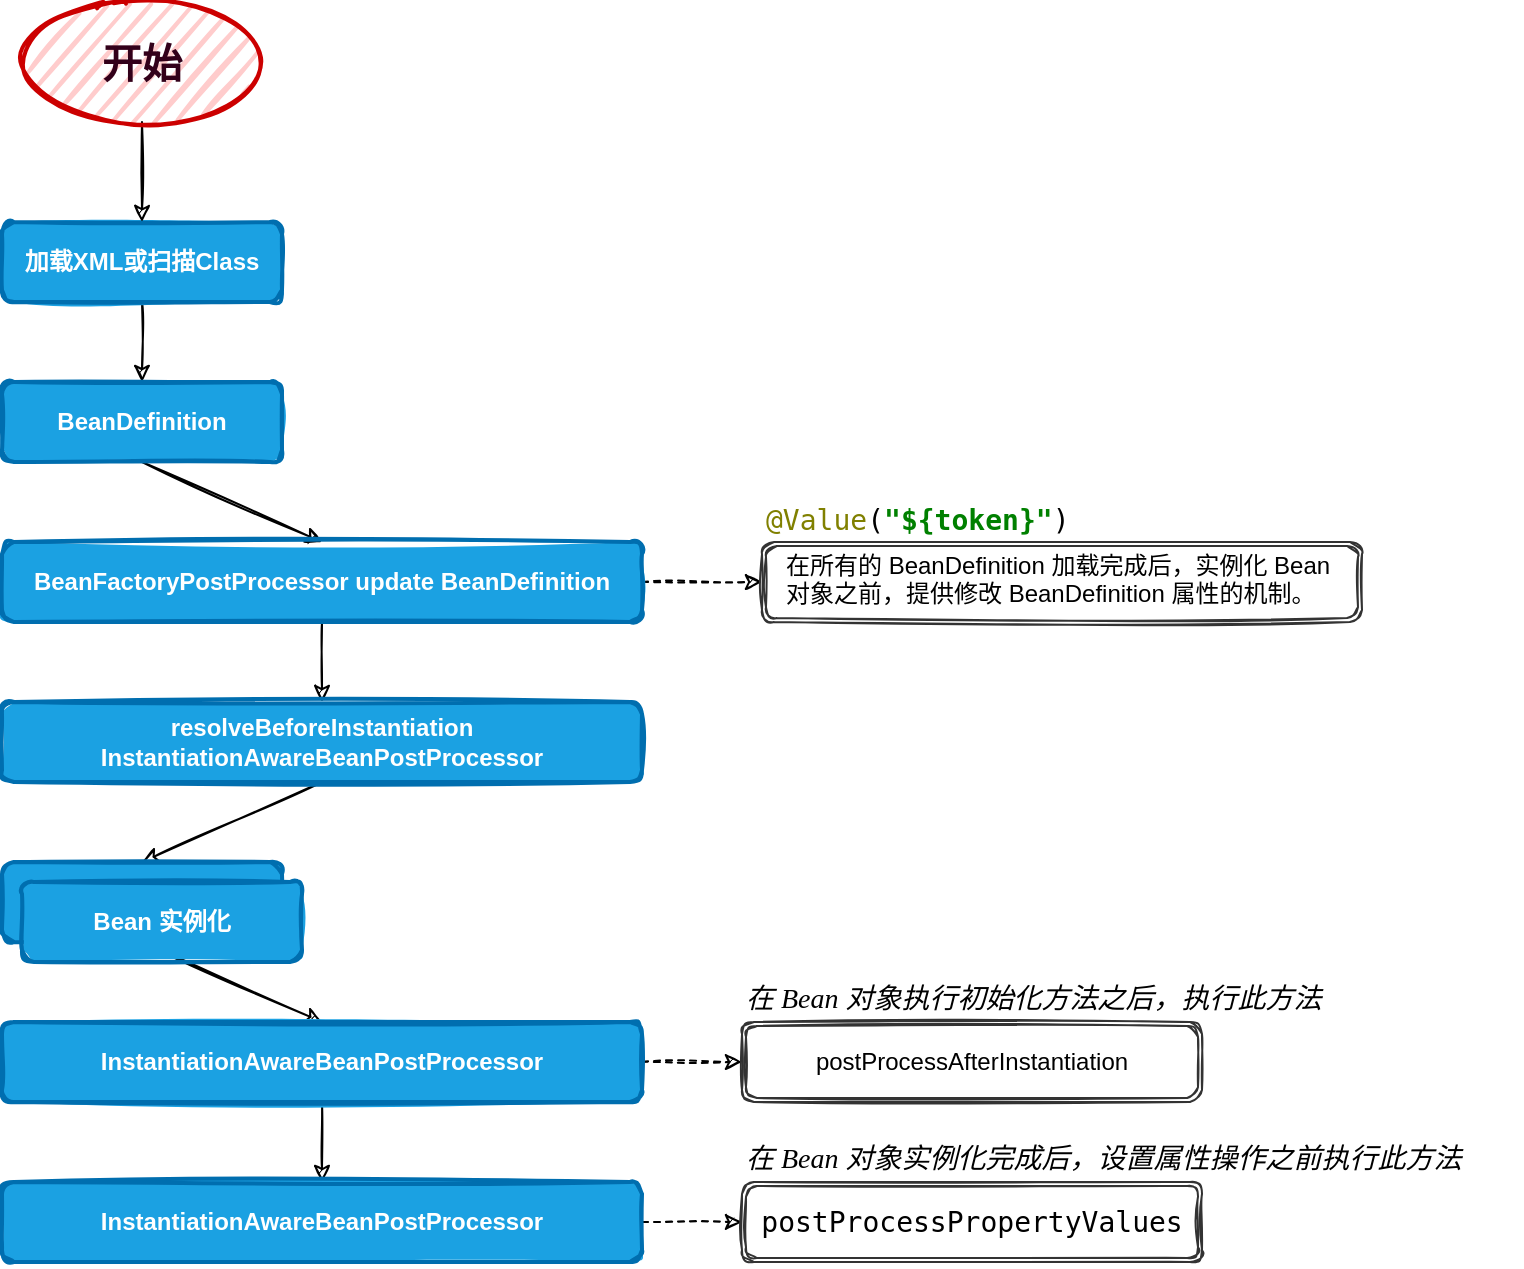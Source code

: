 <mxfile version="14.9.4" type="github">
  <diagram id="LKX4OvRe6VDWAZ0Fz87s" name="第 1 页">
    <mxGraphModel dx="1422" dy="762" grid="1" gridSize="10" guides="1" tooltips="1" connect="1" arrows="1" fold="1" page="1" pageScale="1" pageWidth="827" pageHeight="1169" math="0" shadow="0">
      <root>
        <mxCell id="0" />
        <mxCell id="1" parent="0" />
        <mxCell id="oo5crSJGMGlpb1dWaUvM-6" style="edgeStyle=orthogonalEdgeStyle;rounded=0;sketch=1;orthogonalLoop=1;jettySize=auto;html=1;exitX=0.5;exitY=1;exitDx=0;exitDy=0;entryX=0.5;entryY=0;entryDx=0;entryDy=0;" edge="1" parent="1" source="oo5crSJGMGlpb1dWaUvM-1" target="oo5crSJGMGlpb1dWaUvM-5">
          <mxGeometry relative="1" as="geometry" />
        </mxCell>
        <mxCell id="oo5crSJGMGlpb1dWaUvM-1" value="&lt;b&gt;加载XML或扫描Class&lt;/b&gt;" style="rounded=1;whiteSpace=wrap;html=1;strokeWidth=2;fillWeight=4;hachureGap=8;hachureAngle=45;fillColor=#1ba1e2;sketch=1;fontColor=#ffffff;fillStyle=solid;strokeColor=#006EAF;" vertex="1" parent="1">
          <mxGeometry x="40" y="200" width="140" height="40" as="geometry" />
        </mxCell>
        <mxCell id="oo5crSJGMGlpb1dWaUvM-4" style="edgeStyle=orthogonalEdgeStyle;rounded=0;orthogonalLoop=1;jettySize=auto;html=1;exitX=0.5;exitY=1;exitDx=0;exitDy=0;entryX=0.5;entryY=0;entryDx=0;entryDy=0;sketch=1;" edge="1" parent="1" source="oo5crSJGMGlpb1dWaUvM-2" target="oo5crSJGMGlpb1dWaUvM-1">
          <mxGeometry relative="1" as="geometry" />
        </mxCell>
        <mxCell id="oo5crSJGMGlpb1dWaUvM-2" value="&lt;b&gt;&lt;font style=&quot;font-size: 20px&quot; color=&quot;#33001a&quot;&gt;开始&lt;/font&gt;&lt;/b&gt;" style="ellipse;whiteSpace=wrap;html=1;strokeWidth=2;fillWeight=2;hachureGap=8;fillStyle=dots;sketch=1;shadow=0;strokeColor=#CC0000;fillColor=#FFCCCC;" vertex="1" parent="1">
          <mxGeometry x="50" y="90" width="120" height="60" as="geometry" />
        </mxCell>
        <mxCell id="oo5crSJGMGlpb1dWaUvM-9" style="rounded=0;sketch=1;orthogonalLoop=1;jettySize=auto;html=1;exitX=0.5;exitY=1;exitDx=0;exitDy=0;elbow=vertical;" edge="1" parent="1" source="oo5crSJGMGlpb1dWaUvM-5">
          <mxGeometry relative="1" as="geometry">
            <mxPoint x="200" y="360" as="targetPoint" />
          </mxGeometry>
        </mxCell>
        <mxCell id="oo5crSJGMGlpb1dWaUvM-5" value="&lt;b&gt;BeanDefinition&lt;/b&gt;" style="rounded=1;whiteSpace=wrap;html=1;strokeWidth=2;fillWeight=4;hachureGap=8;hachureAngle=45;fillColor=#1ba1e2;sketch=1;fontColor=#ffffff;fillStyle=solid;strokeColor=#006EAF;" vertex="1" parent="1">
          <mxGeometry x="40" y="280" width="140" height="40" as="geometry" />
        </mxCell>
        <mxCell id="oo5crSJGMGlpb1dWaUvM-13" style="edgeStyle=orthogonalEdgeStyle;rounded=0;sketch=1;orthogonalLoop=1;jettySize=auto;html=1;exitX=1;exitY=0.5;exitDx=0;exitDy=0;entryX=0;entryY=0.5;entryDx=0;entryDy=0;dashed=1;" edge="1" parent="1" source="oo5crSJGMGlpb1dWaUvM-7" target="oo5crSJGMGlpb1dWaUvM-12">
          <mxGeometry relative="1" as="geometry" />
        </mxCell>
        <mxCell id="oo5crSJGMGlpb1dWaUvM-17" style="edgeStyle=orthogonalEdgeStyle;rounded=0;sketch=1;orthogonalLoop=1;jettySize=auto;html=1;exitX=0.5;exitY=1;exitDx=0;exitDy=0;entryX=0.5;entryY=0;entryDx=0;entryDy=0;" edge="1" parent="1" source="oo5crSJGMGlpb1dWaUvM-7" target="oo5crSJGMGlpb1dWaUvM-15">
          <mxGeometry relative="1" as="geometry">
            <mxPoint x="200" y="430" as="targetPoint" />
          </mxGeometry>
        </mxCell>
        <mxCell id="oo5crSJGMGlpb1dWaUvM-7" value="&lt;b&gt;BeanFactoryPostProcessor update BeanDefinition&lt;/b&gt;" style="rounded=1;whiteSpace=wrap;html=1;strokeWidth=2;fillWeight=4;hachureGap=8;hachureAngle=45;fillColor=#1ba1e2;sketch=1;fontColor=#ffffff;fillStyle=solid;strokeColor=#006EAF;" vertex="1" parent="1">
          <mxGeometry x="40" y="360" width="320" height="40" as="geometry" />
        </mxCell>
        <mxCell id="oo5crSJGMGlpb1dWaUvM-10" value="在所有的 BeanDefinition 加载完成后，实例化 Bean 对象之前，提供修改 BeanDefinition 属性的机制。" style="text;whiteSpace=wrap;html=1;" vertex="1" parent="1">
          <mxGeometry x="430" y="358" width="280" height="50" as="geometry" />
        </mxCell>
        <mxCell id="oo5crSJGMGlpb1dWaUvM-11" value="&lt;pre style=&quot;color: rgb(0 , 0 , 0) ; font-size: 10.5pt&quot;&gt;&lt;span style=&quot;&quot;&gt;&lt;span style=&quot;color: rgb(128 , 128 , 0)&quot;&gt;@Value&lt;/span&gt;(&lt;span style=&quot;color: rgb(0 , 128 , 0) ; font-weight: bold&quot;&gt;&quot;${token}&quot;&lt;/span&gt;)&lt;/span&gt;&lt;/pre&gt;" style="text;whiteSpace=wrap;html=1;labelBackgroundColor=none;" vertex="1" parent="1">
          <mxGeometry x="420" y="320" width="160" height="30" as="geometry" />
        </mxCell>
        <mxCell id="oo5crSJGMGlpb1dWaUvM-12" value="" style="shape=ext;double=1;rounded=1;whiteSpace=wrap;html=1;shadow=0;labelBackgroundColor=none;sketch=1;fillColor=none;gradientDirection=south;strokeColor=#333333;" vertex="1" parent="1">
          <mxGeometry x="420" y="360" width="300" height="40" as="geometry" />
        </mxCell>
        <mxCell id="oo5crSJGMGlpb1dWaUvM-20" style="edgeStyle=none;rounded=0;sketch=1;orthogonalLoop=1;jettySize=auto;html=1;exitX=0.5;exitY=1;exitDx=0;exitDy=0;entryX=0.5;entryY=0;entryDx=0;entryDy=0;" edge="1" parent="1" source="oo5crSJGMGlpb1dWaUvM-15" target="oo5crSJGMGlpb1dWaUvM-19">
          <mxGeometry relative="1" as="geometry" />
        </mxCell>
        <mxCell id="oo5crSJGMGlpb1dWaUvM-15" value="&lt;b&gt;resolveBeforeInstantiation&lt;br&gt;InstantiationAwareBeanPostProcessor&lt;/b&gt;" style="rounded=1;whiteSpace=wrap;html=1;strokeWidth=2;fillWeight=4;hachureGap=8;hachureAngle=45;fillColor=#1ba1e2;sketch=1;fontColor=#ffffff;fillStyle=solid;strokeColor=#006EAF;" vertex="1" parent="1">
          <mxGeometry x="40" y="440" width="320" height="40" as="geometry" />
        </mxCell>
        <mxCell id="oo5crSJGMGlpb1dWaUvM-24" style="edgeStyle=none;rounded=0;sketch=1;orthogonalLoop=1;jettySize=auto;html=1;exitX=0.5;exitY=1;exitDx=0;exitDy=0;entryX=0.5;entryY=0;entryDx=0;entryDy=0;" edge="1" parent="1" source="oo5crSJGMGlpb1dWaUvM-19" target="oo5crSJGMGlpb1dWaUvM-21">
          <mxGeometry relative="1" as="geometry" />
        </mxCell>
        <mxCell id="oo5crSJGMGlpb1dWaUvM-19" value="&lt;b&gt;Bean 实例化&lt;/b&gt;" style="rounded=1;whiteSpace=wrap;html=1;strokeWidth=2;fillWeight=4;hachureGap=8;hachureAngle=45;fillColor=#1ba1e2;sketch=1;fontColor=#ffffff;fillStyle=solid;strokeColor=#006EAF;" vertex="1" parent="1">
          <mxGeometry x="40" y="520" width="140" height="40" as="geometry" />
        </mxCell>
        <mxCell id="oo5crSJGMGlpb1dWaUvM-23" style="edgeStyle=none;rounded=0;sketch=1;orthogonalLoop=1;jettySize=auto;html=1;exitX=1;exitY=0.5;exitDx=0;exitDy=0;entryX=0;entryY=0.5;entryDx=0;entryDy=0;dashed=1;" edge="1" parent="1" source="oo5crSJGMGlpb1dWaUvM-21" target="oo5crSJGMGlpb1dWaUvM-22">
          <mxGeometry relative="1" as="geometry" />
        </mxCell>
        <mxCell id="oo5crSJGMGlpb1dWaUvM-27" style="edgeStyle=none;rounded=0;sketch=1;orthogonalLoop=1;jettySize=auto;html=1;exitX=0.5;exitY=1;exitDx=0;exitDy=0;entryX=0.5;entryY=0;entryDx=0;entryDy=0;fontColor=#000000;" edge="1" parent="1" source="oo5crSJGMGlpb1dWaUvM-21" target="oo5crSJGMGlpb1dWaUvM-26">
          <mxGeometry relative="1" as="geometry" />
        </mxCell>
        <mxCell id="oo5crSJGMGlpb1dWaUvM-21" value="&lt;b&gt;InstantiationAwareBeanPostProcessor&lt;/b&gt;" style="rounded=1;whiteSpace=wrap;html=1;strokeWidth=2;fillWeight=4;hachureGap=8;hachureAngle=45;fillColor=#1ba1e2;sketch=1;fontColor=#ffffff;fillStyle=solid;strokeColor=#006EAF;" vertex="1" parent="1">
          <mxGeometry x="40" y="600" width="320" height="40" as="geometry" />
        </mxCell>
        <mxCell id="oo5crSJGMGlpb1dWaUvM-22" value="postProcessAfterInstantiation" style="shape=ext;double=1;rounded=1;whiteSpace=wrap;html=1;shadow=0;labelBackgroundColor=none;sketch=1;fillColor=none;gradientDirection=south;strokeColor=#333333;" vertex="1" parent="1">
          <mxGeometry x="410" y="600" width="230" height="40" as="geometry" />
        </mxCell>
        <mxCell id="oo5crSJGMGlpb1dWaUvM-25" value="&lt;pre style=&quot;font-family: 宋体; font-size: 10.5pt;&quot;&gt;&lt;span style=&quot;font-style: italic;&quot;&gt;在 Bean 对象执行初始化方法之后，执行此方法&lt;/span&gt;&lt;/pre&gt;" style="text;whiteSpace=wrap;html=1;labelBackgroundColor=none;fontStyle=0;" vertex="1" parent="1">
          <mxGeometry x="410" y="560" width="320" height="35" as="geometry" />
        </mxCell>
        <mxCell id="oo5crSJGMGlpb1dWaUvM-29" style="edgeStyle=none;rounded=0;sketch=1;orthogonalLoop=1;jettySize=auto;html=1;exitX=1;exitY=0.5;exitDx=0;exitDy=0;entryX=0;entryY=0.5;entryDx=0;entryDy=0;fontColor=#000000;dashed=1;" edge="1" parent="1" source="oo5crSJGMGlpb1dWaUvM-26" target="oo5crSJGMGlpb1dWaUvM-28">
          <mxGeometry relative="1" as="geometry" />
        </mxCell>
        <mxCell id="oo5crSJGMGlpb1dWaUvM-26" value="&lt;b&gt;InstantiationAwareBeanPostProcessor&lt;/b&gt;" style="rounded=1;whiteSpace=wrap;html=1;strokeWidth=2;fillWeight=4;hachureGap=8;hachureAngle=45;fillColor=#1ba1e2;sketch=1;fontColor=#ffffff;fillStyle=solid;strokeColor=#006EAF;" vertex="1" parent="1">
          <mxGeometry x="40" y="680" width="320" height="40" as="geometry" />
        </mxCell>
        <mxCell id="oo5crSJGMGlpb1dWaUvM-28" value="&lt;pre style=&quot;background-color: rgb(255 , 255 , 255) ; font-size: 10.5pt&quot;&gt;postProcessPropertyValues&lt;/pre&gt;" style="shape=ext;double=1;rounded=1;whiteSpace=wrap;html=1;shadow=0;labelBackgroundColor=none;sketch=1;fillColor=none;gradientDirection=south;strokeColor=#333333;" vertex="1" parent="1">
          <mxGeometry x="410" y="680" width="230" height="40" as="geometry" />
        </mxCell>
        <mxCell id="oo5crSJGMGlpb1dWaUvM-30" value="&lt;pre style=&quot;font-family: 宋体; font-size: 10.5pt;&quot;&gt;&lt;span style=&quot;font-style: italic;&quot;&gt;在 Bean 对象实例化完成后，设置属性操作之前执行此方法&lt;/span&gt;&lt;/pre&gt;" style="text;whiteSpace=wrap;html=1;labelBackgroundColor=none;" vertex="1" parent="1">
          <mxGeometry x="410" y="640" width="390" height="40" as="geometry" />
        </mxCell>
        <mxCell id="oo5crSJGMGlpb1dWaUvM-32" value="&lt;b&gt;Bean 实例化&lt;/b&gt;" style="rounded=1;whiteSpace=wrap;html=1;strokeWidth=2;fillWeight=4;hachureGap=8;hachureAngle=45;fillColor=#1ba1e2;sketch=1;fontColor=#ffffff;fillStyle=solid;strokeColor=#006EAF;" vertex="1" parent="1">
          <mxGeometry x="50" y="530" width="140" height="40" as="geometry" />
        </mxCell>
      </root>
    </mxGraphModel>
  </diagram>
</mxfile>
